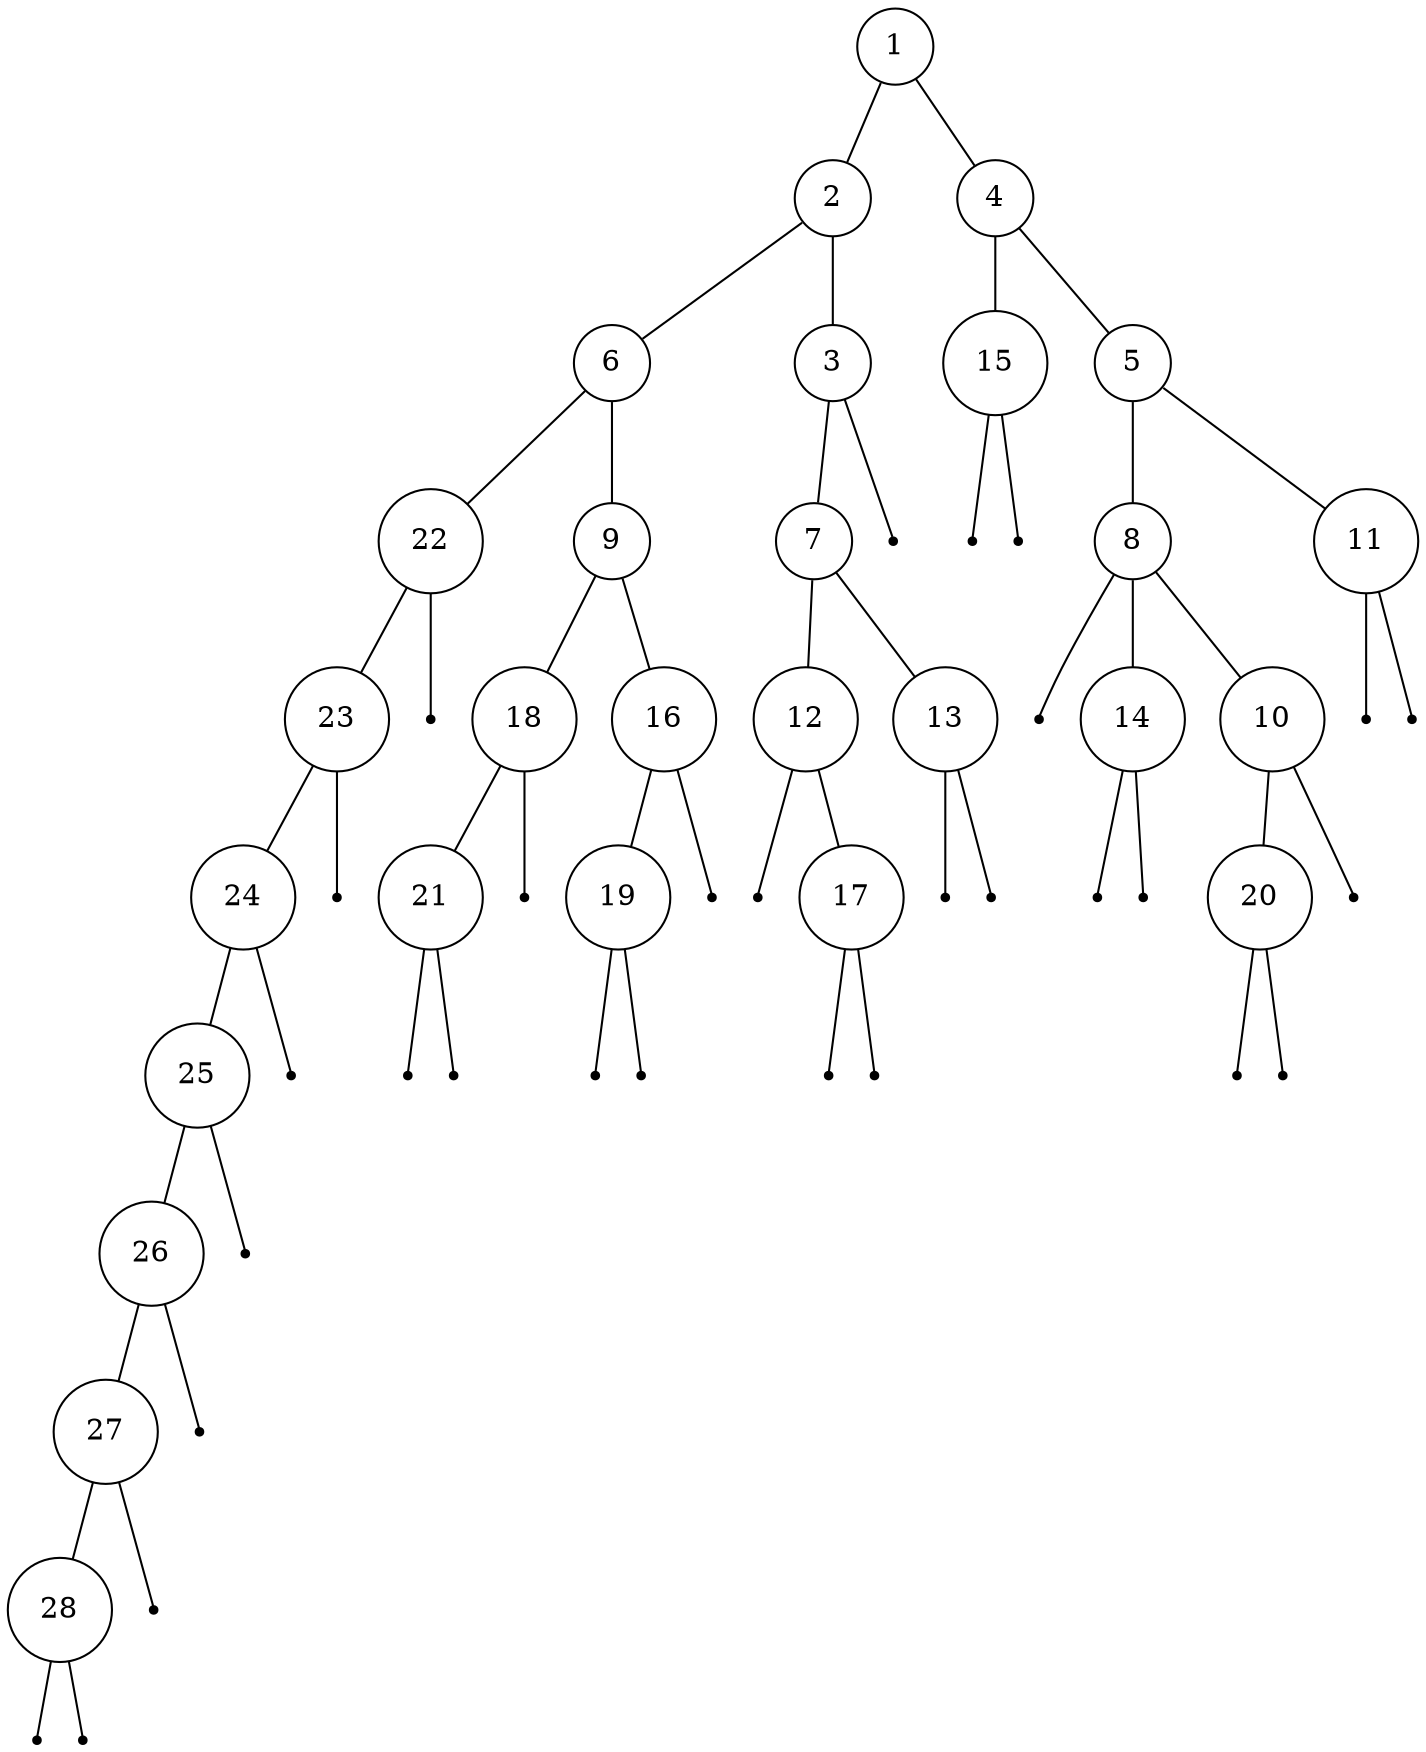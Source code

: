 digraph {
  edge [arrowhead = none, arrowtail=none];
treeimplementationSchroderTreeImpl4aa298b7 [label="1", shape=circle, width=0.1];
treeimplementationSchroderTreeImpl4aa298b7 -> treeimplementationSchroderTreeImpl7d4991ad;
treeimplementationSchroderTreeImpl4aa298b7 -> treeimplementationSchroderTreeImpl28d93b30;
treeimplementationSchroderTreeImpl7d4991ad [label="2", shape=circle, width=0.1];
treeimplementationSchroderTreeImpl7d4991ad -> treeimplementationSchroderTreeImpl1b6d3586;
treeimplementationSchroderTreeImpl7d4991ad -> treeimplementationSchroderTreeImpl4554617c;
treeimplementationSchroderTreeImpl1b6d3586 [label="6", shape=circle, width=0.1];
treeimplementationSchroderTreeImpl1b6d3586 -> treeimplementationSchroderTreeImpl74a14482;
treeimplementationSchroderTreeImpl1b6d3586 -> treeimplementationSchroderTreeImpl1540e19d;
treeimplementationSchroderTreeImpl74a14482 [label="22", shape=circle, width=0.1];
treeimplementationSchroderTreeImpl74a14482 -> treeimplementationSchroderTreeImpl677327b6;
treeimplementationSchroderTreeImpl74a14482 -> treeimplementationSchroderTreeImpl14ae5a5;
treeimplementationSchroderTreeImpl677327b6 [label="23", shape=circle, width=0.1];
treeimplementationSchroderTreeImpl677327b6 -> treeimplementationSchroderTreeImpl7f31245a;
treeimplementationSchroderTreeImpl677327b6 -> treeimplementationSchroderTreeImpl6d6f6e28;
treeimplementationSchroderTreeImpl7f31245a [label="24", shape=circle, width=0.1];
treeimplementationSchroderTreeImpl7f31245a -> treeimplementationSchroderTreeImpl135fbaa4;
treeimplementationSchroderTreeImpl7f31245a -> treeimplementationSchroderTreeImpl45ee12a7;
treeimplementationSchroderTreeImpl135fbaa4 [label="25", shape=circle, width=0.1];
treeimplementationSchroderTreeImpl135fbaa4 -> treeimplementationSchroderTreeImpl330bedb4;
treeimplementationSchroderTreeImpl135fbaa4 -> treeimplementationSchroderTreeImpl2503dbd3;
treeimplementationSchroderTreeImpl330bedb4 [label="26", shape=circle, width=0.1];
treeimplementationSchroderTreeImpl330bedb4 -> treeimplementationSchroderTreeImpl4b67cf4d;
treeimplementationSchroderTreeImpl330bedb4 -> treeimplementationSchroderTreeImpl7ea987ac;
treeimplementationSchroderTreeImpl4b67cf4d [label="27", shape=circle, width=0.1];
treeimplementationSchroderTreeImpl4b67cf4d -> treeimplementationSchroderTreeImpl12a3a380;
treeimplementationSchroderTreeImpl4b67cf4d -> treeimplementationSchroderTreeImpl29453f44;
treeimplementationSchroderTreeImpl12a3a380 [label="28", shape=circle, width=0.1];
treeimplementationSchroderTreeImpl12a3a380 -> treeimplementationSchroderTreeImpl5cad8086;
treeimplementationSchroderTreeImpl12a3a380 -> treeimplementationSchroderTreeImpl6e0be858;
treeimplementationSchroderTreeImpl5cad8086 [label="", shape=point];
treeimplementationSchroderTreeImpl6e0be858 [label="", shape=point];
treeimplementationSchroderTreeImpl29453f44 [label="", shape=point];
treeimplementationSchroderTreeImpl7ea987ac [label="", shape=point];
treeimplementationSchroderTreeImpl2503dbd3 [label="", shape=point];
treeimplementationSchroderTreeImpl45ee12a7 [label="", shape=point];
treeimplementationSchroderTreeImpl6d6f6e28 [label="", shape=point];
treeimplementationSchroderTreeImpl14ae5a5 [label="", shape=point];
treeimplementationSchroderTreeImpl1540e19d [label="9", shape=circle, width=0.1];
treeimplementationSchroderTreeImpl1540e19d -> treeimplementationSchroderTreeImpl61bbe9ba;
treeimplementationSchroderTreeImpl1540e19d -> treeimplementationSchroderTreeImpl610455d6;
treeimplementationSchroderTreeImpl61bbe9ba [label="18", shape=circle, width=0.1];
treeimplementationSchroderTreeImpl61bbe9ba -> treeimplementationSchroderTreeImpl511d50c0;
treeimplementationSchroderTreeImpl61bbe9ba -> treeimplementationSchroderTreeImpl60e53b93;
treeimplementationSchroderTreeImpl511d50c0 [label="21", shape=circle, width=0.1];
treeimplementationSchroderTreeImpl511d50c0 -> treeimplementationSchroderTreeImpl5e2de80c;
treeimplementationSchroderTreeImpl511d50c0 -> treeimplementationSchroderTreeImpl1d44bcfa;
treeimplementationSchroderTreeImpl5e2de80c [label="", shape=point];
treeimplementationSchroderTreeImpl1d44bcfa [label="", shape=point];
treeimplementationSchroderTreeImpl60e53b93 [label="", shape=point];
treeimplementationSchroderTreeImpl610455d6 [label="16", shape=circle, width=0.1];
treeimplementationSchroderTreeImpl610455d6 -> treeimplementationSchroderTreeImpl266474c2;
treeimplementationSchroderTreeImpl610455d6 -> treeimplementationSchroderTreeImpl6f94fa3e;
treeimplementationSchroderTreeImpl266474c2 [label="19", shape=circle, width=0.1];
treeimplementationSchroderTreeImpl266474c2 -> treeimplementationSchroderTreeImpl5e481248;
treeimplementationSchroderTreeImpl266474c2 -> treeimplementationSchroderTreeImpl66d3c617;
treeimplementationSchroderTreeImpl5e481248 [label="", shape=point];
treeimplementationSchroderTreeImpl66d3c617 [label="", shape=point];
treeimplementationSchroderTreeImpl6f94fa3e [label="", shape=point];
treeimplementationSchroderTreeImpl4554617c [label="3", shape=circle, width=0.1];
treeimplementationSchroderTreeImpl4554617c -> treeimplementationSchroderTreeImpl63947c6b;
treeimplementationSchroderTreeImpl4554617c -> treeimplementationSchroderTreeImpl2b193f2d;
treeimplementationSchroderTreeImpl63947c6b [label="7", shape=circle, width=0.1];
treeimplementationSchroderTreeImpl63947c6b -> treeimplementationSchroderTreeImpl355da254;
treeimplementationSchroderTreeImpl63947c6b -> treeimplementationSchroderTreeImpl4dc63996;
treeimplementationSchroderTreeImpl355da254 [label="12", shape=circle, width=0.1];
treeimplementationSchroderTreeImpl355da254 -> treeimplementationSchroderTreeImpld716361;
treeimplementationSchroderTreeImpl355da254 -> treeimplementationSchroderTreeImpl6ff3c5b5;
treeimplementationSchroderTreeImpld716361 [label="", shape=point];
treeimplementationSchroderTreeImpl6ff3c5b5 [label="17", shape=circle, width=0.1];
treeimplementationSchroderTreeImpl6ff3c5b5 -> treeimplementationSchroderTreeImpl3764951d;
treeimplementationSchroderTreeImpl6ff3c5b5 -> treeimplementationSchroderTreeImpl4b1210ee;
treeimplementationSchroderTreeImpl3764951d [label="", shape=point];
treeimplementationSchroderTreeImpl4b1210ee [label="", shape=point];
treeimplementationSchroderTreeImpl4dc63996 [label="13", shape=circle, width=0.1];
treeimplementationSchroderTreeImpl4dc63996 -> treeimplementationSchroderTreeImpl4d7e1886;
treeimplementationSchroderTreeImpl4dc63996 -> treeimplementationSchroderTreeImpl3cd1a2f1;
treeimplementationSchroderTreeImpl4d7e1886 [label="", shape=point];
treeimplementationSchroderTreeImpl3cd1a2f1 [label="", shape=point];
treeimplementationSchroderTreeImpl2b193f2d [label="", shape=point];
treeimplementationSchroderTreeImpl28d93b30 [label="4", shape=circle, width=0.1];
treeimplementationSchroderTreeImpl28d93b30 -> treeimplementationSchroderTreeImpl2f0e140b;
treeimplementationSchroderTreeImpl28d93b30 -> treeimplementationSchroderTreeImpl7440e464;
treeimplementationSchroderTreeImpl2f0e140b [label="15", shape=circle, width=0.1];
treeimplementationSchroderTreeImpl2f0e140b -> treeimplementationSchroderTreeImpl49476842;
treeimplementationSchroderTreeImpl2f0e140b -> treeimplementationSchroderTreeImpl78308db1;
treeimplementationSchroderTreeImpl49476842 [label="", shape=point];
treeimplementationSchroderTreeImpl78308db1 [label="", shape=point];
treeimplementationSchroderTreeImpl7440e464 [label="5", shape=circle, width=0.1];
treeimplementationSchroderTreeImpl7440e464 -> treeimplementationSchroderTreeImpl27c170f0;
treeimplementationSchroderTreeImpl7440e464 -> treeimplementationSchroderTreeImpl5451c3a8;
treeimplementationSchroderTreeImpl27c170f0 [label="8", shape=circle, width=0.1];
treeimplementationSchroderTreeImpl27c170f0 -> treeimplementationSchroderTreeImpl2626b418;
treeimplementationSchroderTreeImpl27c170f0 -> treeimplementationSchroderTreeImpl5a07e868;
treeimplementationSchroderTreeImpl27c170f0 -> treeimplementationSchroderTreeImpl76ed5528;
treeimplementationSchroderTreeImpl2626b418 [label="", shape=point];
treeimplementationSchroderTreeImpl5a07e868 [label="14", shape=circle, width=0.1];
treeimplementationSchroderTreeImpl5a07e868 -> treeimplementationSchroderTreeImpl2c7b84de;
treeimplementationSchroderTreeImpl5a07e868 -> treeimplementationSchroderTreeImpl3fee733d;
treeimplementationSchroderTreeImpl2c7b84de [label="", shape=point];
treeimplementationSchroderTreeImpl3fee733d [label="", shape=point];
treeimplementationSchroderTreeImpl76ed5528 [label="10", shape=circle, width=0.1];
treeimplementationSchroderTreeImpl76ed5528 -> treeimplementationSchroderTreeImpl5acf9800;
treeimplementationSchroderTreeImpl76ed5528 -> treeimplementationSchroderTreeImpl4617c264;
treeimplementationSchroderTreeImpl5acf9800 [label="20", shape=circle, width=0.1];
treeimplementationSchroderTreeImpl5acf9800 -> treeimplementationSchroderTreeImpl36baf30c;
treeimplementationSchroderTreeImpl5acf9800 -> treeimplementationSchroderTreeImpl7a81197d;
treeimplementationSchroderTreeImpl36baf30c [label="", shape=point];
treeimplementationSchroderTreeImpl7a81197d [label="", shape=point];
treeimplementationSchroderTreeImpl4617c264 [label="", shape=point];
treeimplementationSchroderTreeImpl5451c3a8 [label="11", shape=circle, width=0.1];
treeimplementationSchroderTreeImpl5451c3a8 -> treeimplementationSchroderTreeImpl5ca881b5;
treeimplementationSchroderTreeImpl5451c3a8 -> treeimplementationSchroderTreeImpl24d46ca6;
treeimplementationSchroderTreeImpl5ca881b5 [label="", shape=point];
treeimplementationSchroderTreeImpl24d46ca6 [label="", shape=point];
}